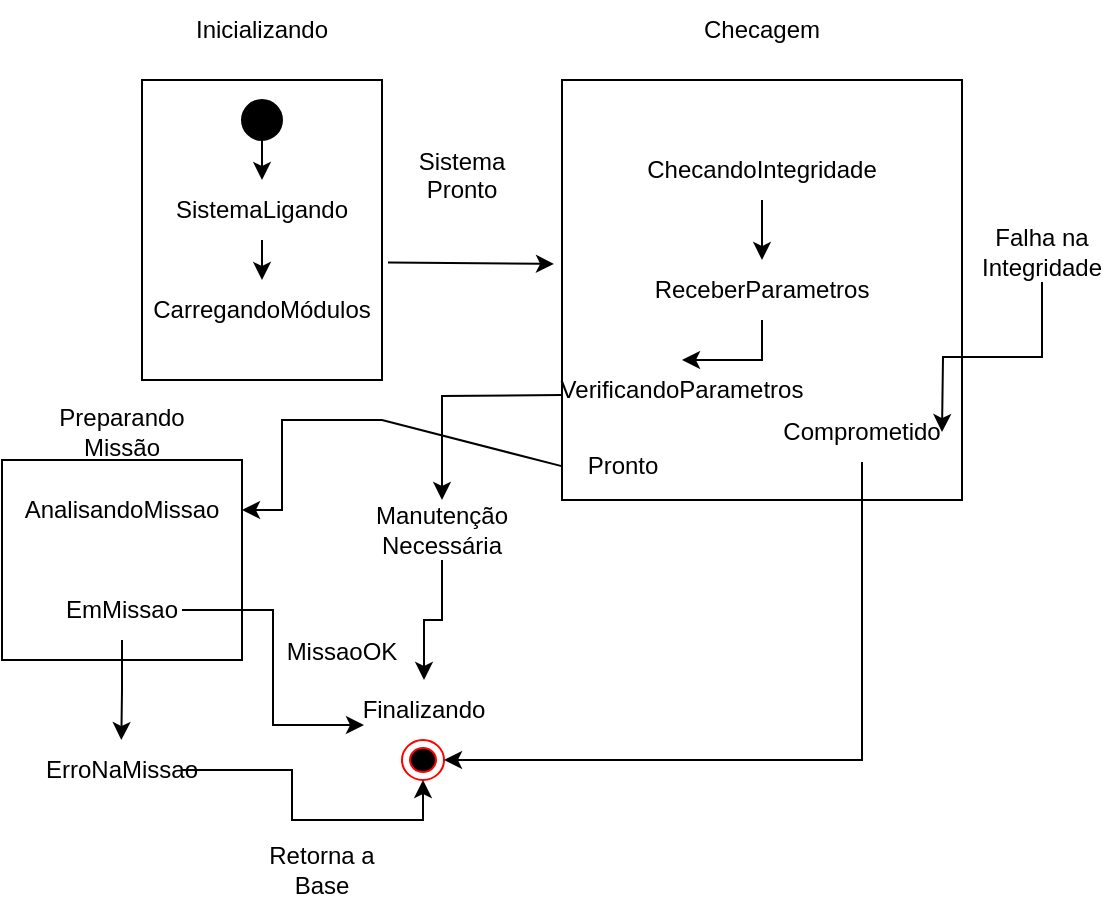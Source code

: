 <mxfile version="27.1.0">
  <diagram name="Página-1" id="KuHRcQpeKfhIDc4gwClI">
    <mxGraphModel dx="1203" dy="660" grid="1" gridSize="10" guides="1" tooltips="1" connect="1" arrows="1" fold="1" page="1" pageScale="1" pageWidth="827" pageHeight="1169" math="0" shadow="0">
      <root>
        <mxCell id="0" />
        <mxCell id="1" parent="0" />
        <mxCell id="6GGPnkgZDUQcDFfcWKYy-1" value="" style="rounded=0;whiteSpace=wrap;html=1;" vertex="1" parent="1">
          <mxGeometry x="130" y="100" width="120" height="150" as="geometry" />
        </mxCell>
        <mxCell id="6GGPnkgZDUQcDFfcWKYy-2" value="Inicializando" style="text;html=1;align=center;verticalAlign=middle;whiteSpace=wrap;rounded=0;" vertex="1" parent="1">
          <mxGeometry x="160" y="60" width="60" height="30" as="geometry" />
        </mxCell>
        <mxCell id="6GGPnkgZDUQcDFfcWKYy-3" value="SistemaLigando" style="text;html=1;align=center;verticalAlign=middle;whiteSpace=wrap;rounded=0;" vertex="1" parent="1">
          <mxGeometry x="160" y="150" width="60" height="30" as="geometry" />
        </mxCell>
        <mxCell id="6GGPnkgZDUQcDFfcWKYy-4" value="CarregandoMódulos" style="text;html=1;align=center;verticalAlign=middle;whiteSpace=wrap;rounded=0;" vertex="1" parent="1">
          <mxGeometry x="160" y="200" width="60" height="30" as="geometry" />
        </mxCell>
        <mxCell id="6GGPnkgZDUQcDFfcWKYy-7" value="" style="ellipse;whiteSpace=wrap;html=1;aspect=fixed;gradientColor=default;fillColor=#000000;" vertex="1" parent="1">
          <mxGeometry x="180" y="110" width="20" height="20" as="geometry" />
        </mxCell>
        <mxCell id="6GGPnkgZDUQcDFfcWKYy-9" value="" style="endArrow=classic;html=1;rounded=0;exitX=0.5;exitY=1;exitDx=0;exitDy=0;entryX=0.5;entryY=0;entryDx=0;entryDy=0;" edge="1" parent="1" source="6GGPnkgZDUQcDFfcWKYy-7" target="6GGPnkgZDUQcDFfcWKYy-3">
          <mxGeometry width="50" height="50" relative="1" as="geometry">
            <mxPoint x="330" y="230" as="sourcePoint" />
            <mxPoint x="380" y="180" as="targetPoint" />
          </mxGeometry>
        </mxCell>
        <mxCell id="6GGPnkgZDUQcDFfcWKYy-10" value="" style="endArrow=classic;html=1;rounded=0;exitX=0.5;exitY=1;exitDx=0;exitDy=0;entryX=0.5;entryY=0;entryDx=0;entryDy=0;" edge="1" parent="1" source="6GGPnkgZDUQcDFfcWKYy-3" target="6GGPnkgZDUQcDFfcWKYy-4">
          <mxGeometry width="50" height="50" relative="1" as="geometry">
            <mxPoint x="330" y="240" as="sourcePoint" />
            <mxPoint x="380" y="190" as="targetPoint" />
          </mxGeometry>
        </mxCell>
        <mxCell id="6GGPnkgZDUQcDFfcWKYy-11" value="" style="endArrow=classic;html=1;rounded=0;exitX=1.025;exitY=0.608;exitDx=0;exitDy=0;exitPerimeter=0;entryX=-0.02;entryY=0.438;entryDx=0;entryDy=0;entryPerimeter=0;" edge="1" parent="1" source="6GGPnkgZDUQcDFfcWKYy-1" target="6GGPnkgZDUQcDFfcWKYy-12">
          <mxGeometry width="50" height="50" relative="1" as="geometry">
            <mxPoint x="200" y="250" as="sourcePoint" />
            <mxPoint x="330" y="166" as="targetPoint" />
          </mxGeometry>
        </mxCell>
        <mxCell id="6GGPnkgZDUQcDFfcWKYy-12" value="" style="rounded=0;whiteSpace=wrap;html=1;" vertex="1" parent="1">
          <mxGeometry x="340" y="100" width="200" height="210" as="geometry" />
        </mxCell>
        <mxCell id="6GGPnkgZDUQcDFfcWKYy-13" value="Sistema Pronto&lt;div&gt;&lt;br&gt;&lt;/div&gt;" style="text;html=1;align=center;verticalAlign=middle;whiteSpace=wrap;rounded=0;" vertex="1" parent="1">
          <mxGeometry x="260" y="140" width="60" height="30" as="geometry" />
        </mxCell>
        <mxCell id="6GGPnkgZDUQcDFfcWKYy-14" value="ChecandoIntegridade" style="text;html=1;align=center;verticalAlign=middle;whiteSpace=wrap;rounded=0;" vertex="1" parent="1">
          <mxGeometry x="410" y="130" width="60" height="30" as="geometry" />
        </mxCell>
        <mxCell id="6GGPnkgZDUQcDFfcWKYy-15" value="" style="endArrow=classic;html=1;rounded=0;exitX=0.5;exitY=1;exitDx=0;exitDy=0;entryX=0.5;entryY=0;entryDx=0;entryDy=0;" edge="1" parent="1" source="6GGPnkgZDUQcDFfcWKYy-14" target="6GGPnkgZDUQcDFfcWKYy-18">
          <mxGeometry width="50" height="50" relative="1" as="geometry">
            <mxPoint x="500" y="220" as="sourcePoint" />
            <mxPoint x="405" y="190" as="targetPoint" />
          </mxGeometry>
        </mxCell>
        <mxCell id="6GGPnkgZDUQcDFfcWKYy-16" value="VerificandoParametros" style="text;html=1;align=center;verticalAlign=middle;whiteSpace=wrap;rounded=0;" vertex="1" parent="1">
          <mxGeometry x="370" y="240" width="60" height="30" as="geometry" />
        </mxCell>
        <mxCell id="6GGPnkgZDUQcDFfcWKYy-17" value="Pronto&lt;div&gt;&lt;br&gt;&lt;/div&gt;" style="text;html=1;align=center;verticalAlign=middle;resizable=0;points=[];autosize=1;strokeColor=none;fillColor=none;" vertex="1" parent="1">
          <mxGeometry x="340" y="280" width="60" height="40" as="geometry" />
        </mxCell>
        <mxCell id="6GGPnkgZDUQcDFfcWKYy-21" style="edgeStyle=orthogonalEdgeStyle;rounded=0;orthogonalLoop=1;jettySize=auto;html=1;exitX=0.5;exitY=1;exitDx=0;exitDy=0;entryX=0.5;entryY=0;entryDx=0;entryDy=0;" edge="1" parent="1" source="6GGPnkgZDUQcDFfcWKYy-18" target="6GGPnkgZDUQcDFfcWKYy-16">
          <mxGeometry relative="1" as="geometry" />
        </mxCell>
        <mxCell id="6GGPnkgZDUQcDFfcWKYy-18" value="ReceberParametros" style="text;html=1;align=center;verticalAlign=middle;whiteSpace=wrap;rounded=0;" vertex="1" parent="1">
          <mxGeometry x="410" y="190" width="60" height="30" as="geometry" />
        </mxCell>
        <mxCell id="6GGPnkgZDUQcDFfcWKYy-24" value="" style="ellipse;html=1;shape=endState;fillColor=#000000;strokeColor=#ff0000;" vertex="1" parent="1">
          <mxGeometry x="260" y="430" width="21" height="20" as="geometry" />
        </mxCell>
        <mxCell id="6GGPnkgZDUQcDFfcWKYy-25" value="Finalizando" style="text;html=1;align=center;verticalAlign=middle;whiteSpace=wrap;rounded=0;" vertex="1" parent="1">
          <mxGeometry x="241" y="400" width="60" height="30" as="geometry" />
        </mxCell>
        <mxCell id="6GGPnkgZDUQcDFfcWKYy-47" style="edgeStyle=orthogonalEdgeStyle;rounded=0;orthogonalLoop=1;jettySize=auto;html=1;exitX=0.5;exitY=1;exitDx=0;exitDy=0;entryX=1;entryY=0.5;entryDx=0;entryDy=0;" edge="1" parent="1" source="6GGPnkgZDUQcDFfcWKYy-26" target="6GGPnkgZDUQcDFfcWKYy-24">
          <mxGeometry relative="1" as="geometry" />
        </mxCell>
        <mxCell id="6GGPnkgZDUQcDFfcWKYy-26" value="Comprometido" style="text;html=1;align=center;verticalAlign=middle;whiteSpace=wrap;rounded=0;" vertex="1" parent="1">
          <mxGeometry x="460" y="261" width="60" height="30" as="geometry" />
        </mxCell>
        <mxCell id="6GGPnkgZDUQcDFfcWKYy-49" style="edgeStyle=orthogonalEdgeStyle;rounded=0;orthogonalLoop=1;jettySize=auto;html=1;exitX=0.5;exitY=1;exitDx=0;exitDy=0;entryX=0.5;entryY=0;entryDx=0;entryDy=0;" edge="1" parent="1" source="6GGPnkgZDUQcDFfcWKYy-29" target="6GGPnkgZDUQcDFfcWKYy-25">
          <mxGeometry relative="1" as="geometry" />
        </mxCell>
        <mxCell id="6GGPnkgZDUQcDFfcWKYy-29" value="Manutenção Necessária" style="text;html=1;align=center;verticalAlign=middle;whiteSpace=wrap;rounded=0;" vertex="1" parent="1">
          <mxGeometry x="250" y="310" width="60" height="30" as="geometry" />
        </mxCell>
        <mxCell id="6GGPnkgZDUQcDFfcWKYy-30" value="" style="rounded=0;whiteSpace=wrap;html=1;" vertex="1" parent="1">
          <mxGeometry x="60" y="290" width="120" height="100" as="geometry" />
        </mxCell>
        <mxCell id="6GGPnkgZDUQcDFfcWKYy-32" value="Preparando Missão" style="text;html=1;align=center;verticalAlign=middle;whiteSpace=wrap;rounded=0;" vertex="1" parent="1">
          <mxGeometry x="90" y="261" width="60" height="30" as="geometry" />
        </mxCell>
        <mxCell id="6GGPnkgZDUQcDFfcWKYy-33" value="AnalisandoMissao" style="text;html=1;align=center;verticalAlign=middle;whiteSpace=wrap;rounded=0;" vertex="1" parent="1">
          <mxGeometry x="90" y="300" width="60" height="30" as="geometry" />
        </mxCell>
        <mxCell id="6GGPnkgZDUQcDFfcWKYy-38" style="edgeStyle=orthogonalEdgeStyle;rounded=0;orthogonalLoop=1;jettySize=auto;html=1;exitX=1;exitY=0.5;exitDx=0;exitDy=0;entryX=0;entryY=0.75;entryDx=0;entryDy=0;" edge="1" parent="1" source="6GGPnkgZDUQcDFfcWKYy-37" target="6GGPnkgZDUQcDFfcWKYy-25">
          <mxGeometry relative="1" as="geometry" />
        </mxCell>
        <mxCell id="6GGPnkgZDUQcDFfcWKYy-40" style="edgeStyle=orthogonalEdgeStyle;rounded=0;orthogonalLoop=1;jettySize=auto;html=1;exitX=0.5;exitY=1;exitDx=0;exitDy=0;" edge="1" parent="1" source="6GGPnkgZDUQcDFfcWKYy-37">
          <mxGeometry relative="1" as="geometry">
            <mxPoint x="119.667" y="430" as="targetPoint" />
          </mxGeometry>
        </mxCell>
        <mxCell id="6GGPnkgZDUQcDFfcWKYy-37" value="EmMissao" style="text;html=1;align=center;verticalAlign=middle;whiteSpace=wrap;rounded=0;" vertex="1" parent="1">
          <mxGeometry x="90" y="350" width="60" height="30" as="geometry" />
        </mxCell>
        <mxCell id="6GGPnkgZDUQcDFfcWKYy-39" value="MissaoOK" style="text;html=1;align=center;verticalAlign=middle;whiteSpace=wrap;rounded=0;" vertex="1" parent="1">
          <mxGeometry x="200" y="371" width="60" height="30" as="geometry" />
        </mxCell>
        <mxCell id="6GGPnkgZDUQcDFfcWKYy-42" style="edgeStyle=orthogonalEdgeStyle;rounded=0;orthogonalLoop=1;jettySize=auto;html=1;exitX=1;exitY=0.5;exitDx=0;exitDy=0;entryX=0.5;entryY=1;entryDx=0;entryDy=0;" edge="1" parent="1" source="6GGPnkgZDUQcDFfcWKYy-41" target="6GGPnkgZDUQcDFfcWKYy-24">
          <mxGeometry relative="1" as="geometry" />
        </mxCell>
        <mxCell id="6GGPnkgZDUQcDFfcWKYy-41" value="ErroNaMissao" style="text;html=1;align=center;verticalAlign=middle;whiteSpace=wrap;rounded=0;" vertex="1" parent="1">
          <mxGeometry x="90" y="430" width="60" height="30" as="geometry" />
        </mxCell>
        <mxCell id="6GGPnkgZDUQcDFfcWKYy-43" value="Retorna a Base" style="text;html=1;align=center;verticalAlign=middle;whiteSpace=wrap;rounded=0;" vertex="1" parent="1">
          <mxGeometry x="190" y="480" width="60" height="30" as="geometry" />
        </mxCell>
        <mxCell id="6GGPnkgZDUQcDFfcWKYy-44" value="Checagem" style="text;html=1;align=center;verticalAlign=middle;whiteSpace=wrap;rounded=0;" vertex="1" parent="1">
          <mxGeometry x="410" y="60" width="60" height="30" as="geometry" />
        </mxCell>
        <mxCell id="6GGPnkgZDUQcDFfcWKYy-46" style="edgeStyle=orthogonalEdgeStyle;rounded=0;orthogonalLoop=1;jettySize=auto;html=1;exitX=0.5;exitY=1;exitDx=0;exitDy=0;" edge="1" parent="1" source="6GGPnkgZDUQcDFfcWKYy-45">
          <mxGeometry relative="1" as="geometry">
            <mxPoint x="530" y="276" as="targetPoint" />
          </mxGeometry>
        </mxCell>
        <mxCell id="6GGPnkgZDUQcDFfcWKYy-45" value="Falha na Integridade" style="text;html=1;align=center;verticalAlign=middle;whiteSpace=wrap;rounded=0;" vertex="1" parent="1">
          <mxGeometry x="550" y="171" width="60" height="30" as="geometry" />
        </mxCell>
        <mxCell id="6GGPnkgZDUQcDFfcWKYy-48" value="" style="endArrow=classic;html=1;rounded=0;entryX=0.5;entryY=0;entryDx=0;entryDy=0;exitX=0;exitY=0.75;exitDx=0;exitDy=0;" edge="1" parent="1" source="6GGPnkgZDUQcDFfcWKYy-12" target="6GGPnkgZDUQcDFfcWKYy-29">
          <mxGeometry width="50" height="50" relative="1" as="geometry">
            <mxPoint x="280" y="240" as="sourcePoint" />
            <mxPoint x="310" y="250" as="targetPoint" />
            <Array as="points">
              <mxPoint x="280" y="258" />
            </Array>
          </mxGeometry>
        </mxCell>
        <mxCell id="6GGPnkgZDUQcDFfcWKYy-50" value="" style="endArrow=classic;html=1;rounded=0;exitX=0.005;exitY=0.33;exitDx=0;exitDy=0;exitPerimeter=0;entryX=1;entryY=0.25;entryDx=0;entryDy=0;" edge="1" parent="1" source="6GGPnkgZDUQcDFfcWKYy-17" target="6GGPnkgZDUQcDFfcWKYy-30">
          <mxGeometry width="50" height="50" relative="1" as="geometry">
            <mxPoint x="350" y="400" as="sourcePoint" />
            <mxPoint x="400" y="350" as="targetPoint" />
            <Array as="points">
              <mxPoint x="250" y="270" />
              <mxPoint x="200" y="270" />
              <mxPoint x="200" y="315" />
            </Array>
          </mxGeometry>
        </mxCell>
      </root>
    </mxGraphModel>
  </diagram>
</mxfile>

